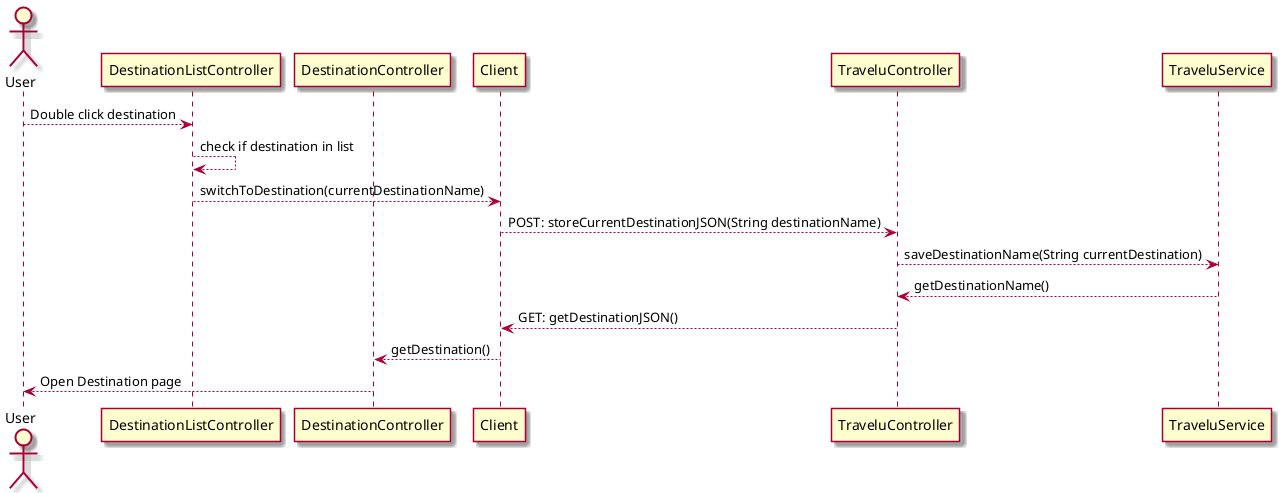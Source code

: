 @startuml sequenceDiagram
skin rose
actor User as user
participant "DestinationListController" as destListCon
participant "DestinationController" as destCon
participant "Client" as client
participant "TraveluController" as tcon
participant "TraveluService" as tser

user --> destListCon : Double click destination
destListCon --> destListCon : check if destination in list
destListCon --> client : switchToDestination(currentDestinationName)
client --> tcon : POST: storeCurrentDestinationJSON(String destinationName)
tcon --> tser : saveDestinationName(String currentDestination)
tser --> tcon : getDestinationName()    
tcon --> client : GET: getDestinationJSON()
client --> destCon: getDestination()  
destCon --> user : Open Destination page

@enduml